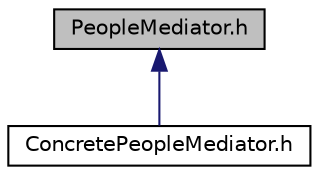 digraph "PeopleMediator.h"
{
  edge [fontname="Helvetica",fontsize="10",labelfontname="Helvetica",labelfontsize="10"];
  node [fontname="Helvetica",fontsize="10",shape=record];
  Node1 [label="PeopleMediator.h",height=0.2,width=0.4,color="black", fillcolor="grey75", style="filled", fontcolor="black"];
  Node1 -> Node2 [dir="back",color="midnightblue",fontsize="10",style="solid"];
  Node2 [label="ConcretePeopleMediator.h",height=0.2,width=0.4,color="black", fillcolor="white", style="filled",URL="$ConcretePeopleMediator_8h_source.html"];
}
